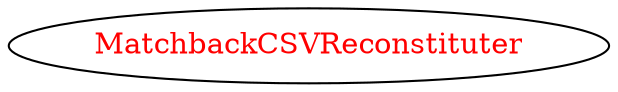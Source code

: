 digraph dependencyGraph {
 concentrate=true;
 ranksep="2.0";
 rankdir="LR"; 
 splines="ortho";
"MatchbackCSVReconstituter" [fontcolor="red"];
}